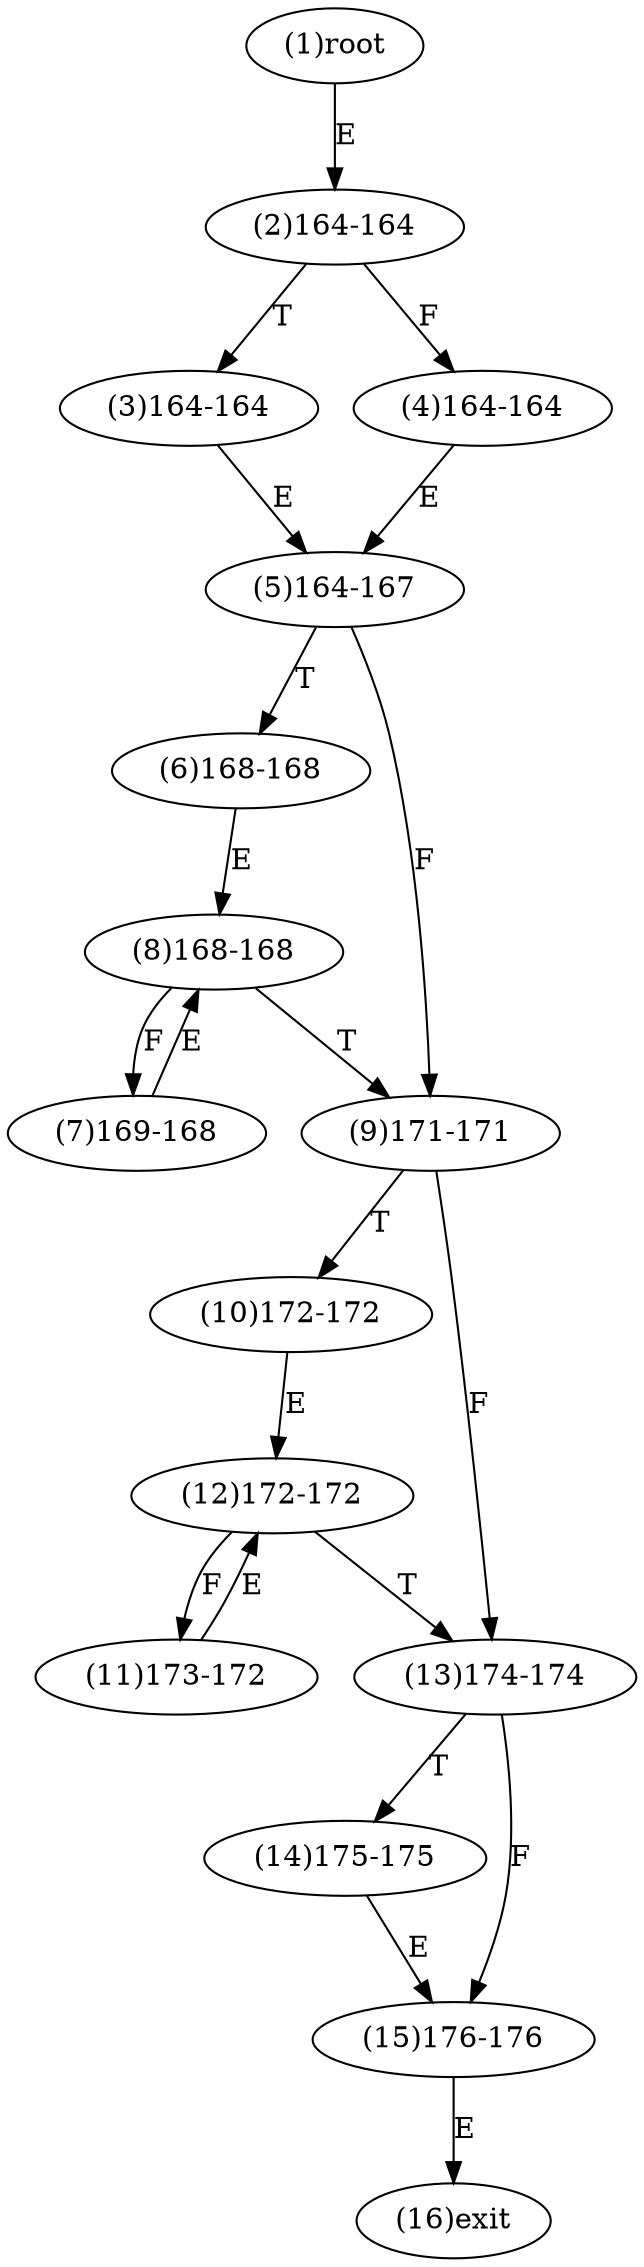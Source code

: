 digraph "" { 
1[ label="(1)root"];
2[ label="(2)164-164"];
3[ label="(3)164-164"];
4[ label="(4)164-164"];
5[ label="(5)164-167"];
6[ label="(6)168-168"];
7[ label="(7)169-168"];
8[ label="(8)168-168"];
9[ label="(9)171-171"];
10[ label="(10)172-172"];
11[ label="(11)173-172"];
12[ label="(12)172-172"];
13[ label="(13)174-174"];
14[ label="(14)175-175"];
15[ label="(15)176-176"];
16[ label="(16)exit"];
1->2[ label="E"];
2->4[ label="F"];
2->3[ label="T"];
3->5[ label="E"];
4->5[ label="E"];
5->9[ label="F"];
5->6[ label="T"];
6->8[ label="E"];
7->8[ label="E"];
8->7[ label="F"];
8->9[ label="T"];
9->13[ label="F"];
9->10[ label="T"];
10->12[ label="E"];
11->12[ label="E"];
12->11[ label="F"];
12->13[ label="T"];
13->15[ label="F"];
13->14[ label="T"];
14->15[ label="E"];
15->16[ label="E"];
}